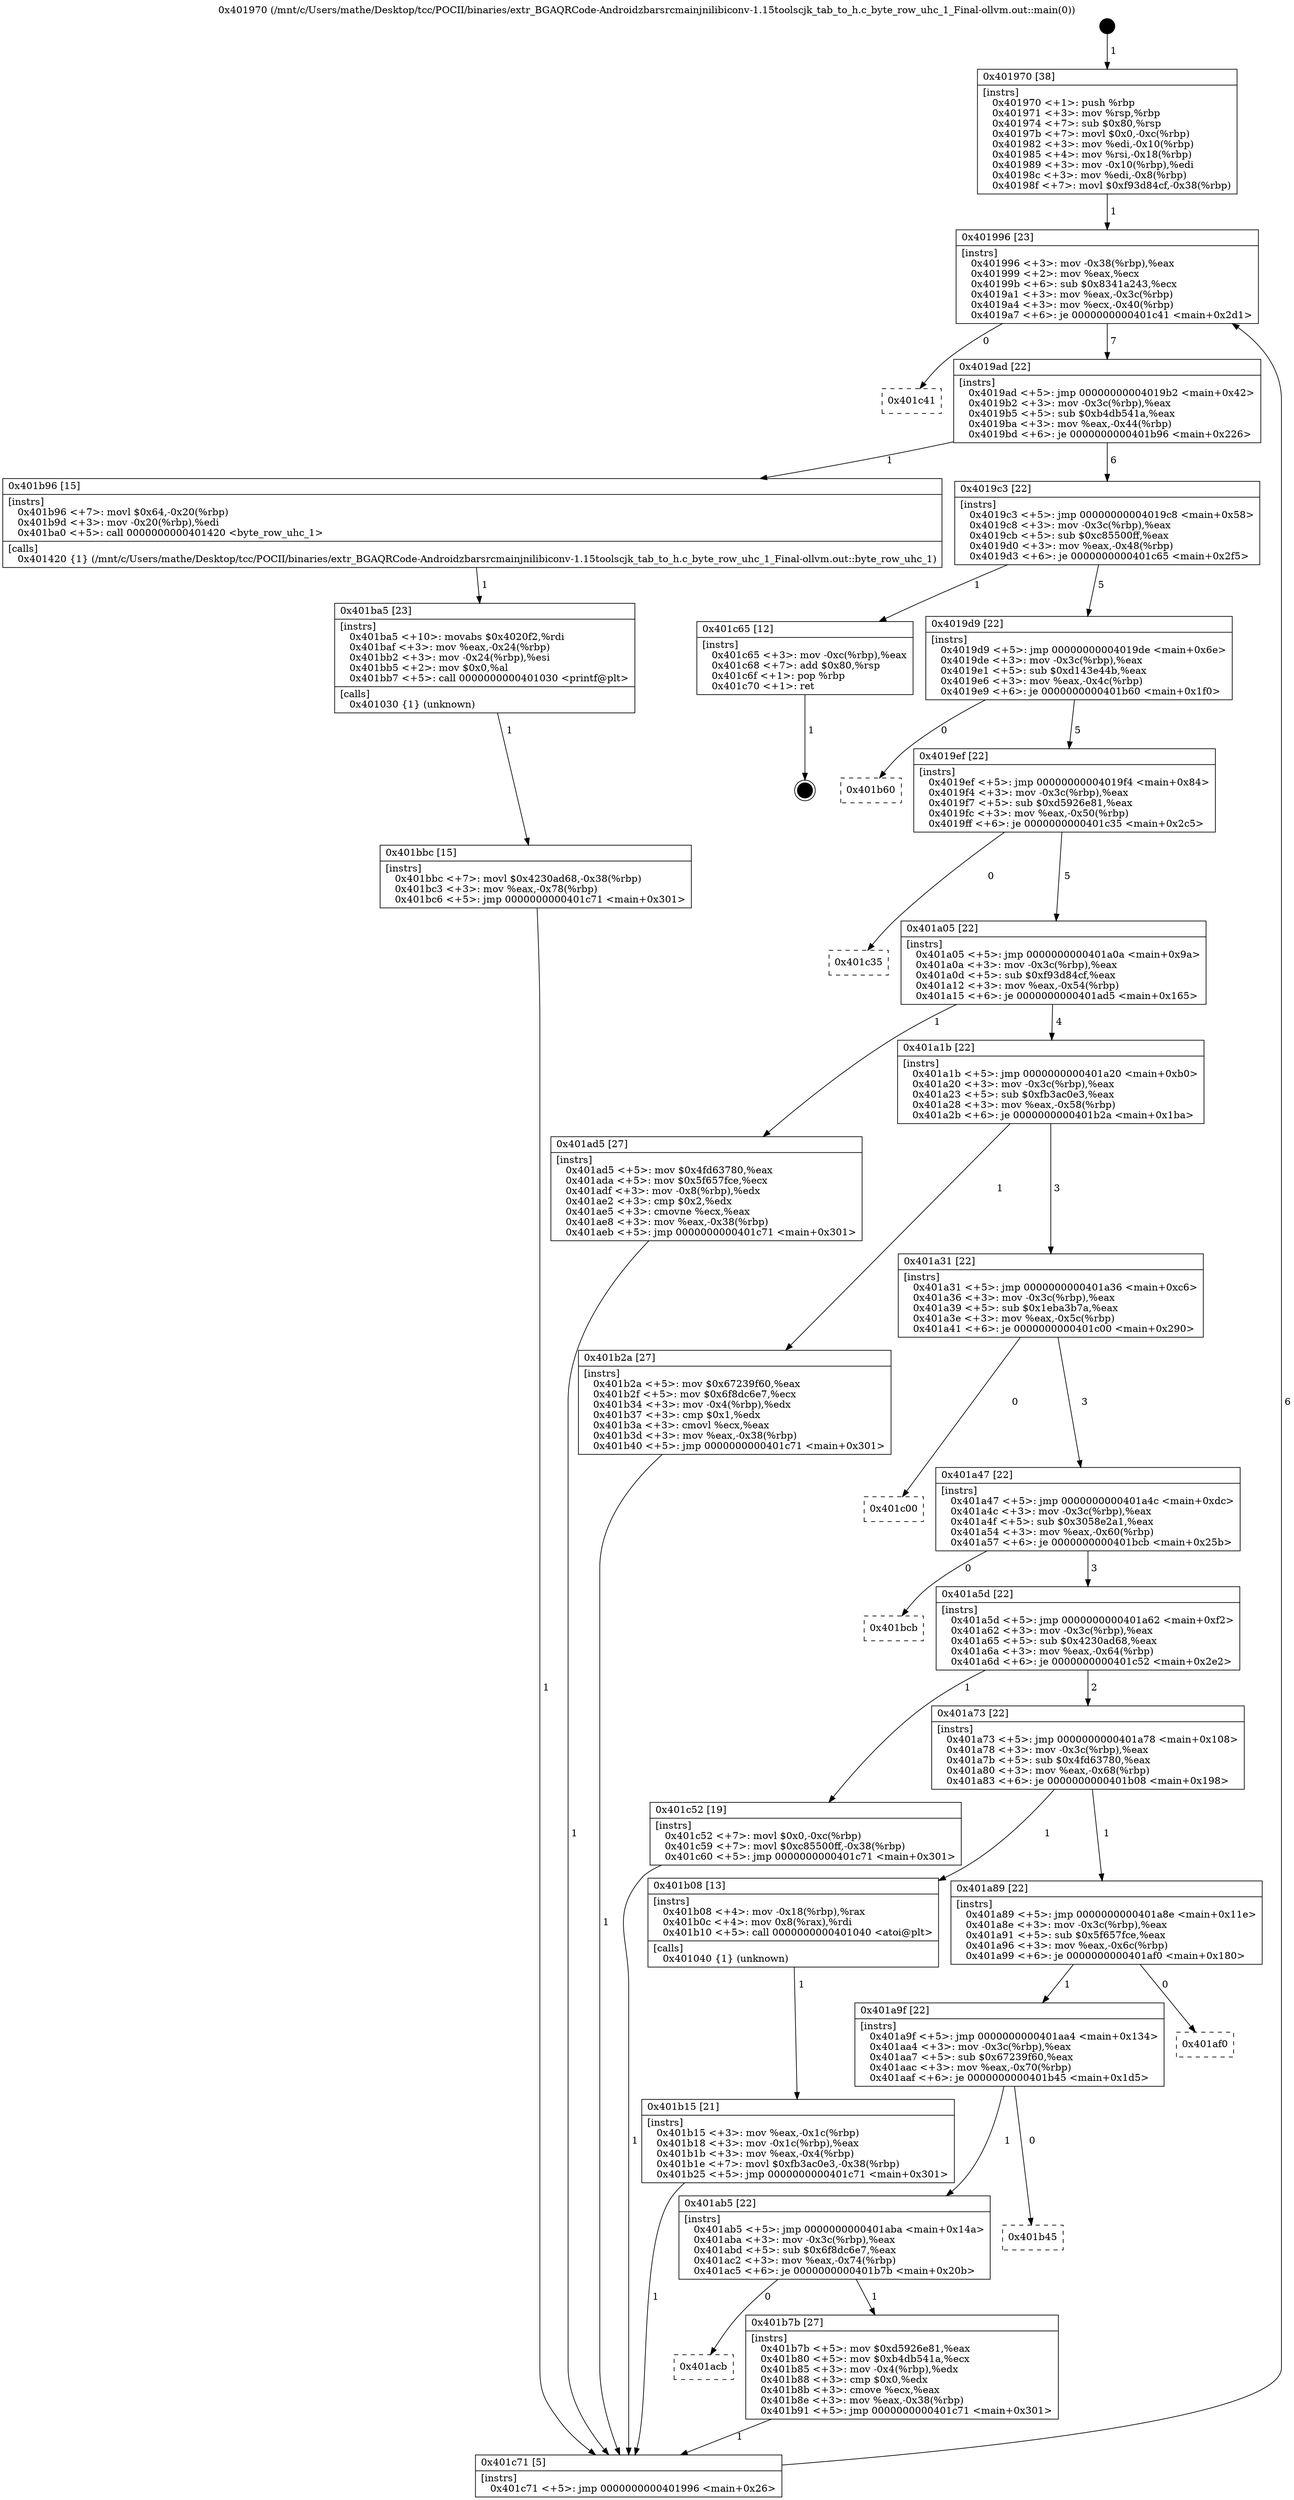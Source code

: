 digraph "0x401970" {
  label = "0x401970 (/mnt/c/Users/mathe/Desktop/tcc/POCII/binaries/extr_BGAQRCode-Androidzbarsrcmainjnilibiconv-1.15toolscjk_tab_to_h.c_byte_row_uhc_1_Final-ollvm.out::main(0))"
  labelloc = "t"
  node[shape=record]

  Entry [label="",width=0.3,height=0.3,shape=circle,fillcolor=black,style=filled]
  "0x401996" [label="{
     0x401996 [23]\l
     | [instrs]\l
     &nbsp;&nbsp;0x401996 \<+3\>: mov -0x38(%rbp),%eax\l
     &nbsp;&nbsp;0x401999 \<+2\>: mov %eax,%ecx\l
     &nbsp;&nbsp;0x40199b \<+6\>: sub $0x8341a243,%ecx\l
     &nbsp;&nbsp;0x4019a1 \<+3\>: mov %eax,-0x3c(%rbp)\l
     &nbsp;&nbsp;0x4019a4 \<+3\>: mov %ecx,-0x40(%rbp)\l
     &nbsp;&nbsp;0x4019a7 \<+6\>: je 0000000000401c41 \<main+0x2d1\>\l
  }"]
  "0x401c41" [label="{
     0x401c41\l
  }", style=dashed]
  "0x4019ad" [label="{
     0x4019ad [22]\l
     | [instrs]\l
     &nbsp;&nbsp;0x4019ad \<+5\>: jmp 00000000004019b2 \<main+0x42\>\l
     &nbsp;&nbsp;0x4019b2 \<+3\>: mov -0x3c(%rbp),%eax\l
     &nbsp;&nbsp;0x4019b5 \<+5\>: sub $0xb4db541a,%eax\l
     &nbsp;&nbsp;0x4019ba \<+3\>: mov %eax,-0x44(%rbp)\l
     &nbsp;&nbsp;0x4019bd \<+6\>: je 0000000000401b96 \<main+0x226\>\l
  }"]
  Exit [label="",width=0.3,height=0.3,shape=circle,fillcolor=black,style=filled,peripheries=2]
  "0x401b96" [label="{
     0x401b96 [15]\l
     | [instrs]\l
     &nbsp;&nbsp;0x401b96 \<+7\>: movl $0x64,-0x20(%rbp)\l
     &nbsp;&nbsp;0x401b9d \<+3\>: mov -0x20(%rbp),%edi\l
     &nbsp;&nbsp;0x401ba0 \<+5\>: call 0000000000401420 \<byte_row_uhc_1\>\l
     | [calls]\l
     &nbsp;&nbsp;0x401420 \{1\} (/mnt/c/Users/mathe/Desktop/tcc/POCII/binaries/extr_BGAQRCode-Androidzbarsrcmainjnilibiconv-1.15toolscjk_tab_to_h.c_byte_row_uhc_1_Final-ollvm.out::byte_row_uhc_1)\l
  }"]
  "0x4019c3" [label="{
     0x4019c3 [22]\l
     | [instrs]\l
     &nbsp;&nbsp;0x4019c3 \<+5\>: jmp 00000000004019c8 \<main+0x58\>\l
     &nbsp;&nbsp;0x4019c8 \<+3\>: mov -0x3c(%rbp),%eax\l
     &nbsp;&nbsp;0x4019cb \<+5\>: sub $0xc85500ff,%eax\l
     &nbsp;&nbsp;0x4019d0 \<+3\>: mov %eax,-0x48(%rbp)\l
     &nbsp;&nbsp;0x4019d3 \<+6\>: je 0000000000401c65 \<main+0x2f5\>\l
  }"]
  "0x401bbc" [label="{
     0x401bbc [15]\l
     | [instrs]\l
     &nbsp;&nbsp;0x401bbc \<+7\>: movl $0x4230ad68,-0x38(%rbp)\l
     &nbsp;&nbsp;0x401bc3 \<+3\>: mov %eax,-0x78(%rbp)\l
     &nbsp;&nbsp;0x401bc6 \<+5\>: jmp 0000000000401c71 \<main+0x301\>\l
  }"]
  "0x401c65" [label="{
     0x401c65 [12]\l
     | [instrs]\l
     &nbsp;&nbsp;0x401c65 \<+3\>: mov -0xc(%rbp),%eax\l
     &nbsp;&nbsp;0x401c68 \<+7\>: add $0x80,%rsp\l
     &nbsp;&nbsp;0x401c6f \<+1\>: pop %rbp\l
     &nbsp;&nbsp;0x401c70 \<+1\>: ret\l
  }"]
  "0x4019d9" [label="{
     0x4019d9 [22]\l
     | [instrs]\l
     &nbsp;&nbsp;0x4019d9 \<+5\>: jmp 00000000004019de \<main+0x6e\>\l
     &nbsp;&nbsp;0x4019de \<+3\>: mov -0x3c(%rbp),%eax\l
     &nbsp;&nbsp;0x4019e1 \<+5\>: sub $0xd143e44b,%eax\l
     &nbsp;&nbsp;0x4019e6 \<+3\>: mov %eax,-0x4c(%rbp)\l
     &nbsp;&nbsp;0x4019e9 \<+6\>: je 0000000000401b60 \<main+0x1f0\>\l
  }"]
  "0x401ba5" [label="{
     0x401ba5 [23]\l
     | [instrs]\l
     &nbsp;&nbsp;0x401ba5 \<+10\>: movabs $0x4020f2,%rdi\l
     &nbsp;&nbsp;0x401baf \<+3\>: mov %eax,-0x24(%rbp)\l
     &nbsp;&nbsp;0x401bb2 \<+3\>: mov -0x24(%rbp),%esi\l
     &nbsp;&nbsp;0x401bb5 \<+2\>: mov $0x0,%al\l
     &nbsp;&nbsp;0x401bb7 \<+5\>: call 0000000000401030 \<printf@plt\>\l
     | [calls]\l
     &nbsp;&nbsp;0x401030 \{1\} (unknown)\l
  }"]
  "0x401b60" [label="{
     0x401b60\l
  }", style=dashed]
  "0x4019ef" [label="{
     0x4019ef [22]\l
     | [instrs]\l
     &nbsp;&nbsp;0x4019ef \<+5\>: jmp 00000000004019f4 \<main+0x84\>\l
     &nbsp;&nbsp;0x4019f4 \<+3\>: mov -0x3c(%rbp),%eax\l
     &nbsp;&nbsp;0x4019f7 \<+5\>: sub $0xd5926e81,%eax\l
     &nbsp;&nbsp;0x4019fc \<+3\>: mov %eax,-0x50(%rbp)\l
     &nbsp;&nbsp;0x4019ff \<+6\>: je 0000000000401c35 \<main+0x2c5\>\l
  }"]
  "0x401acb" [label="{
     0x401acb\l
  }", style=dashed]
  "0x401c35" [label="{
     0x401c35\l
  }", style=dashed]
  "0x401a05" [label="{
     0x401a05 [22]\l
     | [instrs]\l
     &nbsp;&nbsp;0x401a05 \<+5\>: jmp 0000000000401a0a \<main+0x9a\>\l
     &nbsp;&nbsp;0x401a0a \<+3\>: mov -0x3c(%rbp),%eax\l
     &nbsp;&nbsp;0x401a0d \<+5\>: sub $0xf93d84cf,%eax\l
     &nbsp;&nbsp;0x401a12 \<+3\>: mov %eax,-0x54(%rbp)\l
     &nbsp;&nbsp;0x401a15 \<+6\>: je 0000000000401ad5 \<main+0x165\>\l
  }"]
  "0x401b7b" [label="{
     0x401b7b [27]\l
     | [instrs]\l
     &nbsp;&nbsp;0x401b7b \<+5\>: mov $0xd5926e81,%eax\l
     &nbsp;&nbsp;0x401b80 \<+5\>: mov $0xb4db541a,%ecx\l
     &nbsp;&nbsp;0x401b85 \<+3\>: mov -0x4(%rbp),%edx\l
     &nbsp;&nbsp;0x401b88 \<+3\>: cmp $0x0,%edx\l
     &nbsp;&nbsp;0x401b8b \<+3\>: cmove %ecx,%eax\l
     &nbsp;&nbsp;0x401b8e \<+3\>: mov %eax,-0x38(%rbp)\l
     &nbsp;&nbsp;0x401b91 \<+5\>: jmp 0000000000401c71 \<main+0x301\>\l
  }"]
  "0x401ad5" [label="{
     0x401ad5 [27]\l
     | [instrs]\l
     &nbsp;&nbsp;0x401ad5 \<+5\>: mov $0x4fd63780,%eax\l
     &nbsp;&nbsp;0x401ada \<+5\>: mov $0x5f657fce,%ecx\l
     &nbsp;&nbsp;0x401adf \<+3\>: mov -0x8(%rbp),%edx\l
     &nbsp;&nbsp;0x401ae2 \<+3\>: cmp $0x2,%edx\l
     &nbsp;&nbsp;0x401ae5 \<+3\>: cmovne %ecx,%eax\l
     &nbsp;&nbsp;0x401ae8 \<+3\>: mov %eax,-0x38(%rbp)\l
     &nbsp;&nbsp;0x401aeb \<+5\>: jmp 0000000000401c71 \<main+0x301\>\l
  }"]
  "0x401a1b" [label="{
     0x401a1b [22]\l
     | [instrs]\l
     &nbsp;&nbsp;0x401a1b \<+5\>: jmp 0000000000401a20 \<main+0xb0\>\l
     &nbsp;&nbsp;0x401a20 \<+3\>: mov -0x3c(%rbp),%eax\l
     &nbsp;&nbsp;0x401a23 \<+5\>: sub $0xfb3ac0e3,%eax\l
     &nbsp;&nbsp;0x401a28 \<+3\>: mov %eax,-0x58(%rbp)\l
     &nbsp;&nbsp;0x401a2b \<+6\>: je 0000000000401b2a \<main+0x1ba\>\l
  }"]
  "0x401c71" [label="{
     0x401c71 [5]\l
     | [instrs]\l
     &nbsp;&nbsp;0x401c71 \<+5\>: jmp 0000000000401996 \<main+0x26\>\l
  }"]
  "0x401970" [label="{
     0x401970 [38]\l
     | [instrs]\l
     &nbsp;&nbsp;0x401970 \<+1\>: push %rbp\l
     &nbsp;&nbsp;0x401971 \<+3\>: mov %rsp,%rbp\l
     &nbsp;&nbsp;0x401974 \<+7\>: sub $0x80,%rsp\l
     &nbsp;&nbsp;0x40197b \<+7\>: movl $0x0,-0xc(%rbp)\l
     &nbsp;&nbsp;0x401982 \<+3\>: mov %edi,-0x10(%rbp)\l
     &nbsp;&nbsp;0x401985 \<+4\>: mov %rsi,-0x18(%rbp)\l
     &nbsp;&nbsp;0x401989 \<+3\>: mov -0x10(%rbp),%edi\l
     &nbsp;&nbsp;0x40198c \<+3\>: mov %edi,-0x8(%rbp)\l
     &nbsp;&nbsp;0x40198f \<+7\>: movl $0xf93d84cf,-0x38(%rbp)\l
  }"]
  "0x401ab5" [label="{
     0x401ab5 [22]\l
     | [instrs]\l
     &nbsp;&nbsp;0x401ab5 \<+5\>: jmp 0000000000401aba \<main+0x14a\>\l
     &nbsp;&nbsp;0x401aba \<+3\>: mov -0x3c(%rbp),%eax\l
     &nbsp;&nbsp;0x401abd \<+5\>: sub $0x6f8dc6e7,%eax\l
     &nbsp;&nbsp;0x401ac2 \<+3\>: mov %eax,-0x74(%rbp)\l
     &nbsp;&nbsp;0x401ac5 \<+6\>: je 0000000000401b7b \<main+0x20b\>\l
  }"]
  "0x401b2a" [label="{
     0x401b2a [27]\l
     | [instrs]\l
     &nbsp;&nbsp;0x401b2a \<+5\>: mov $0x67239f60,%eax\l
     &nbsp;&nbsp;0x401b2f \<+5\>: mov $0x6f8dc6e7,%ecx\l
     &nbsp;&nbsp;0x401b34 \<+3\>: mov -0x4(%rbp),%edx\l
     &nbsp;&nbsp;0x401b37 \<+3\>: cmp $0x1,%edx\l
     &nbsp;&nbsp;0x401b3a \<+3\>: cmovl %ecx,%eax\l
     &nbsp;&nbsp;0x401b3d \<+3\>: mov %eax,-0x38(%rbp)\l
     &nbsp;&nbsp;0x401b40 \<+5\>: jmp 0000000000401c71 \<main+0x301\>\l
  }"]
  "0x401a31" [label="{
     0x401a31 [22]\l
     | [instrs]\l
     &nbsp;&nbsp;0x401a31 \<+5\>: jmp 0000000000401a36 \<main+0xc6\>\l
     &nbsp;&nbsp;0x401a36 \<+3\>: mov -0x3c(%rbp),%eax\l
     &nbsp;&nbsp;0x401a39 \<+5\>: sub $0x1eba3b7a,%eax\l
     &nbsp;&nbsp;0x401a3e \<+3\>: mov %eax,-0x5c(%rbp)\l
     &nbsp;&nbsp;0x401a41 \<+6\>: je 0000000000401c00 \<main+0x290\>\l
  }"]
  "0x401b45" [label="{
     0x401b45\l
  }", style=dashed]
  "0x401c00" [label="{
     0x401c00\l
  }", style=dashed]
  "0x401a47" [label="{
     0x401a47 [22]\l
     | [instrs]\l
     &nbsp;&nbsp;0x401a47 \<+5\>: jmp 0000000000401a4c \<main+0xdc\>\l
     &nbsp;&nbsp;0x401a4c \<+3\>: mov -0x3c(%rbp),%eax\l
     &nbsp;&nbsp;0x401a4f \<+5\>: sub $0x3058e2a1,%eax\l
     &nbsp;&nbsp;0x401a54 \<+3\>: mov %eax,-0x60(%rbp)\l
     &nbsp;&nbsp;0x401a57 \<+6\>: je 0000000000401bcb \<main+0x25b\>\l
  }"]
  "0x401a9f" [label="{
     0x401a9f [22]\l
     | [instrs]\l
     &nbsp;&nbsp;0x401a9f \<+5\>: jmp 0000000000401aa4 \<main+0x134\>\l
     &nbsp;&nbsp;0x401aa4 \<+3\>: mov -0x3c(%rbp),%eax\l
     &nbsp;&nbsp;0x401aa7 \<+5\>: sub $0x67239f60,%eax\l
     &nbsp;&nbsp;0x401aac \<+3\>: mov %eax,-0x70(%rbp)\l
     &nbsp;&nbsp;0x401aaf \<+6\>: je 0000000000401b45 \<main+0x1d5\>\l
  }"]
  "0x401bcb" [label="{
     0x401bcb\l
  }", style=dashed]
  "0x401a5d" [label="{
     0x401a5d [22]\l
     | [instrs]\l
     &nbsp;&nbsp;0x401a5d \<+5\>: jmp 0000000000401a62 \<main+0xf2\>\l
     &nbsp;&nbsp;0x401a62 \<+3\>: mov -0x3c(%rbp),%eax\l
     &nbsp;&nbsp;0x401a65 \<+5\>: sub $0x4230ad68,%eax\l
     &nbsp;&nbsp;0x401a6a \<+3\>: mov %eax,-0x64(%rbp)\l
     &nbsp;&nbsp;0x401a6d \<+6\>: je 0000000000401c52 \<main+0x2e2\>\l
  }"]
  "0x401af0" [label="{
     0x401af0\l
  }", style=dashed]
  "0x401c52" [label="{
     0x401c52 [19]\l
     | [instrs]\l
     &nbsp;&nbsp;0x401c52 \<+7\>: movl $0x0,-0xc(%rbp)\l
     &nbsp;&nbsp;0x401c59 \<+7\>: movl $0xc85500ff,-0x38(%rbp)\l
     &nbsp;&nbsp;0x401c60 \<+5\>: jmp 0000000000401c71 \<main+0x301\>\l
  }"]
  "0x401a73" [label="{
     0x401a73 [22]\l
     | [instrs]\l
     &nbsp;&nbsp;0x401a73 \<+5\>: jmp 0000000000401a78 \<main+0x108\>\l
     &nbsp;&nbsp;0x401a78 \<+3\>: mov -0x3c(%rbp),%eax\l
     &nbsp;&nbsp;0x401a7b \<+5\>: sub $0x4fd63780,%eax\l
     &nbsp;&nbsp;0x401a80 \<+3\>: mov %eax,-0x68(%rbp)\l
     &nbsp;&nbsp;0x401a83 \<+6\>: je 0000000000401b08 \<main+0x198\>\l
  }"]
  "0x401b15" [label="{
     0x401b15 [21]\l
     | [instrs]\l
     &nbsp;&nbsp;0x401b15 \<+3\>: mov %eax,-0x1c(%rbp)\l
     &nbsp;&nbsp;0x401b18 \<+3\>: mov -0x1c(%rbp),%eax\l
     &nbsp;&nbsp;0x401b1b \<+3\>: mov %eax,-0x4(%rbp)\l
     &nbsp;&nbsp;0x401b1e \<+7\>: movl $0xfb3ac0e3,-0x38(%rbp)\l
     &nbsp;&nbsp;0x401b25 \<+5\>: jmp 0000000000401c71 \<main+0x301\>\l
  }"]
  "0x401b08" [label="{
     0x401b08 [13]\l
     | [instrs]\l
     &nbsp;&nbsp;0x401b08 \<+4\>: mov -0x18(%rbp),%rax\l
     &nbsp;&nbsp;0x401b0c \<+4\>: mov 0x8(%rax),%rdi\l
     &nbsp;&nbsp;0x401b10 \<+5\>: call 0000000000401040 \<atoi@plt\>\l
     | [calls]\l
     &nbsp;&nbsp;0x401040 \{1\} (unknown)\l
  }"]
  "0x401a89" [label="{
     0x401a89 [22]\l
     | [instrs]\l
     &nbsp;&nbsp;0x401a89 \<+5\>: jmp 0000000000401a8e \<main+0x11e\>\l
     &nbsp;&nbsp;0x401a8e \<+3\>: mov -0x3c(%rbp),%eax\l
     &nbsp;&nbsp;0x401a91 \<+5\>: sub $0x5f657fce,%eax\l
     &nbsp;&nbsp;0x401a96 \<+3\>: mov %eax,-0x6c(%rbp)\l
     &nbsp;&nbsp;0x401a99 \<+6\>: je 0000000000401af0 \<main+0x180\>\l
  }"]
  Entry -> "0x401970" [label=" 1"]
  "0x401996" -> "0x401c41" [label=" 0"]
  "0x401996" -> "0x4019ad" [label=" 7"]
  "0x401c65" -> Exit [label=" 1"]
  "0x4019ad" -> "0x401b96" [label=" 1"]
  "0x4019ad" -> "0x4019c3" [label=" 6"]
  "0x401c52" -> "0x401c71" [label=" 1"]
  "0x4019c3" -> "0x401c65" [label=" 1"]
  "0x4019c3" -> "0x4019d9" [label=" 5"]
  "0x401bbc" -> "0x401c71" [label=" 1"]
  "0x4019d9" -> "0x401b60" [label=" 0"]
  "0x4019d9" -> "0x4019ef" [label=" 5"]
  "0x401ba5" -> "0x401bbc" [label=" 1"]
  "0x4019ef" -> "0x401c35" [label=" 0"]
  "0x4019ef" -> "0x401a05" [label=" 5"]
  "0x401b96" -> "0x401ba5" [label=" 1"]
  "0x401a05" -> "0x401ad5" [label=" 1"]
  "0x401a05" -> "0x401a1b" [label=" 4"]
  "0x401ad5" -> "0x401c71" [label=" 1"]
  "0x401970" -> "0x401996" [label=" 1"]
  "0x401c71" -> "0x401996" [label=" 6"]
  "0x401b7b" -> "0x401c71" [label=" 1"]
  "0x401a1b" -> "0x401b2a" [label=" 1"]
  "0x401a1b" -> "0x401a31" [label=" 3"]
  "0x401ab5" -> "0x401b7b" [label=" 1"]
  "0x401a31" -> "0x401c00" [label=" 0"]
  "0x401a31" -> "0x401a47" [label=" 3"]
  "0x401ab5" -> "0x401acb" [label=" 0"]
  "0x401a47" -> "0x401bcb" [label=" 0"]
  "0x401a47" -> "0x401a5d" [label=" 3"]
  "0x401a9f" -> "0x401b45" [label=" 0"]
  "0x401a5d" -> "0x401c52" [label=" 1"]
  "0x401a5d" -> "0x401a73" [label=" 2"]
  "0x401a9f" -> "0x401ab5" [label=" 1"]
  "0x401a73" -> "0x401b08" [label=" 1"]
  "0x401a73" -> "0x401a89" [label=" 1"]
  "0x401b08" -> "0x401b15" [label=" 1"]
  "0x401b15" -> "0x401c71" [label=" 1"]
  "0x401b2a" -> "0x401c71" [label=" 1"]
  "0x401a89" -> "0x401a9f" [label=" 1"]
  "0x401a89" -> "0x401af0" [label=" 0"]
}
